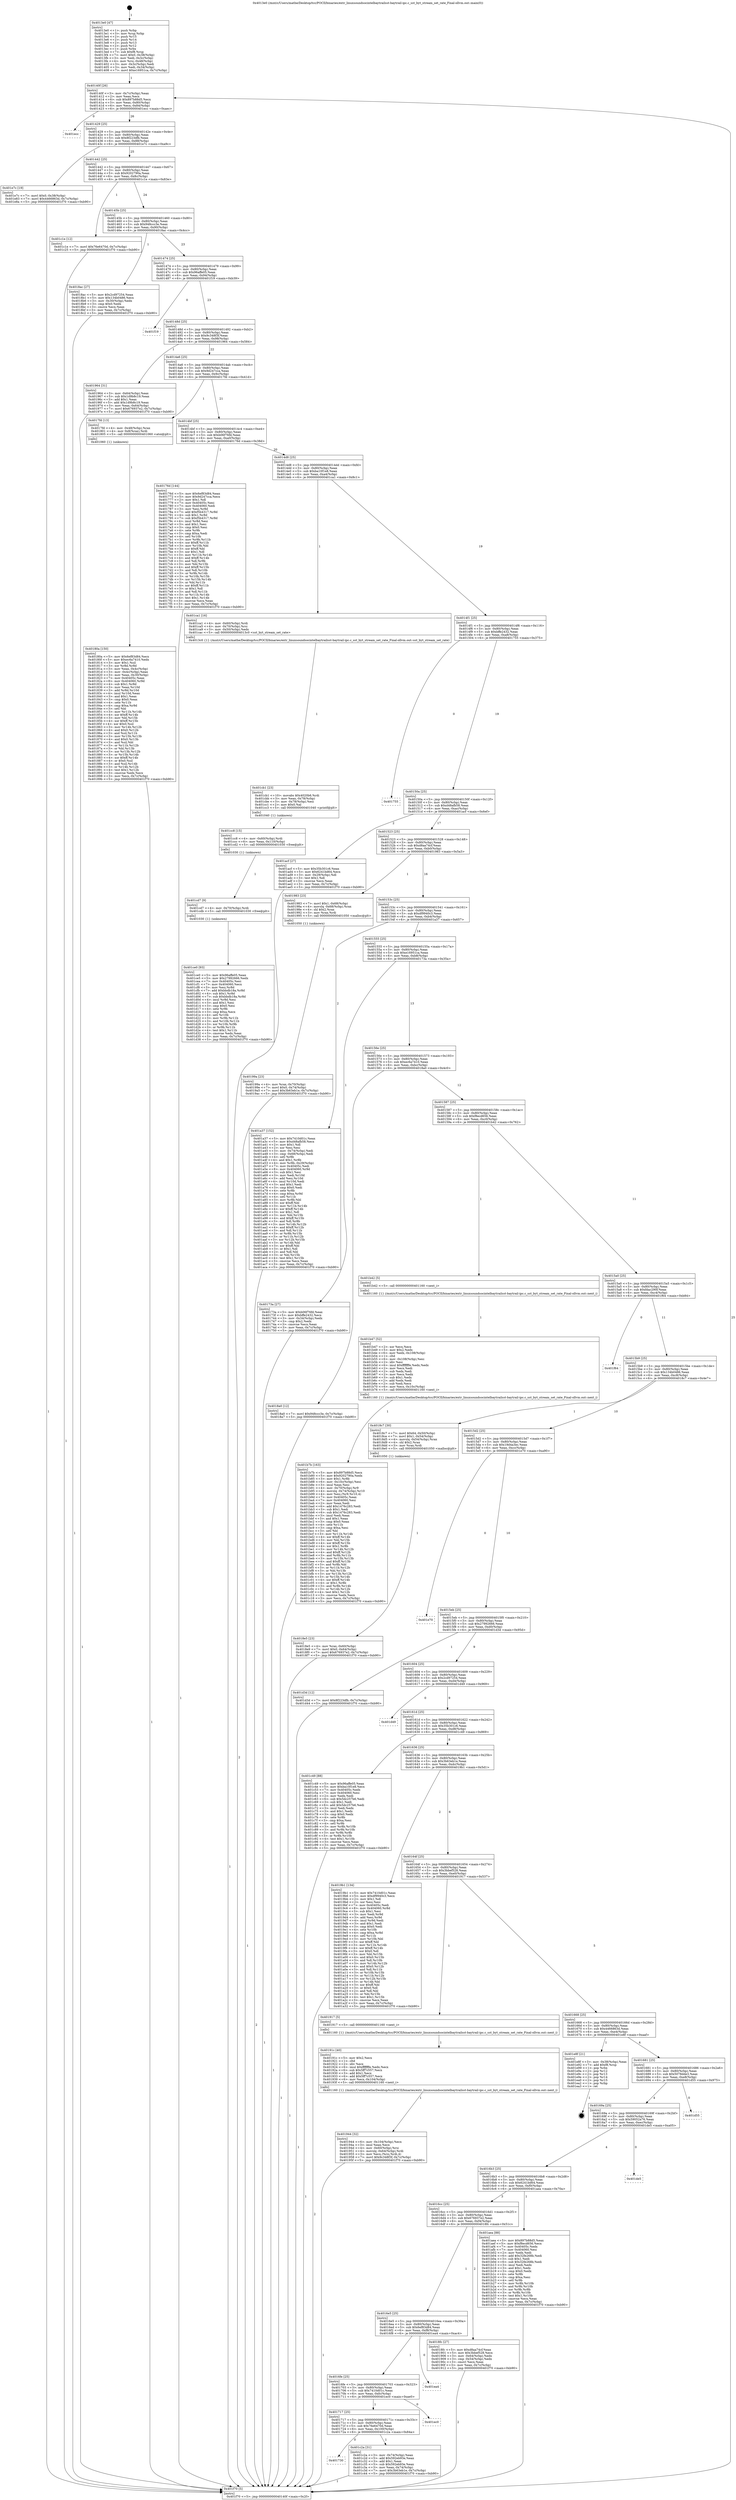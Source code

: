digraph "0x4013e0" {
  label = "0x4013e0 (/mnt/c/Users/mathe/Desktop/tcc/POCII/binaries/extr_linuxsoundsocintelbaytrailsst-baytrail-ipc.c_sst_byt_stream_set_rate_Final-ollvm.out::main(0))"
  labelloc = "t"
  node[shape=record]

  Entry [label="",width=0.3,height=0.3,shape=circle,fillcolor=black,style=filled]
  "0x40140f" [label="{
     0x40140f [26]\l
     | [instrs]\l
     &nbsp;&nbsp;0x40140f \<+3\>: mov -0x7c(%rbp),%eax\l
     &nbsp;&nbsp;0x401412 \<+2\>: mov %eax,%ecx\l
     &nbsp;&nbsp;0x401414 \<+6\>: sub $0x897b88d5,%ecx\l
     &nbsp;&nbsp;0x40141a \<+3\>: mov %eax,-0x80(%rbp)\l
     &nbsp;&nbsp;0x40141d \<+6\>: mov %ecx,-0x84(%rbp)\l
     &nbsp;&nbsp;0x401423 \<+6\>: je 0000000000401ecc \<main+0xaec\>\l
  }"]
  "0x401ecc" [label="{
     0x401ecc\l
  }", style=dashed]
  "0x401429" [label="{
     0x401429 [25]\l
     | [instrs]\l
     &nbsp;&nbsp;0x401429 \<+5\>: jmp 000000000040142e \<main+0x4e\>\l
     &nbsp;&nbsp;0x40142e \<+3\>: mov -0x80(%rbp),%eax\l
     &nbsp;&nbsp;0x401431 \<+5\>: sub $0x8f223dfb,%eax\l
     &nbsp;&nbsp;0x401436 \<+6\>: mov %eax,-0x88(%rbp)\l
     &nbsp;&nbsp;0x40143c \<+6\>: je 0000000000401e7c \<main+0xa9c\>\l
  }"]
  Exit [label="",width=0.3,height=0.3,shape=circle,fillcolor=black,style=filled,peripheries=2]
  "0x401e7c" [label="{
     0x401e7c [19]\l
     | [instrs]\l
     &nbsp;&nbsp;0x401e7c \<+7\>: movl $0x0,-0x38(%rbp)\l
     &nbsp;&nbsp;0x401e83 \<+7\>: movl $0x4466863d,-0x7c(%rbp)\l
     &nbsp;&nbsp;0x401e8a \<+5\>: jmp 0000000000401f70 \<main+0xb90\>\l
  }"]
  "0x401442" [label="{
     0x401442 [25]\l
     | [instrs]\l
     &nbsp;&nbsp;0x401442 \<+5\>: jmp 0000000000401447 \<main+0x67\>\l
     &nbsp;&nbsp;0x401447 \<+3\>: mov -0x80(%rbp),%eax\l
     &nbsp;&nbsp;0x40144a \<+5\>: sub $0x9202790a,%eax\l
     &nbsp;&nbsp;0x40144f \<+6\>: mov %eax,-0x8c(%rbp)\l
     &nbsp;&nbsp;0x401455 \<+6\>: je 0000000000401c1e \<main+0x83e\>\l
  }"]
  "0x401ce0" [label="{
     0x401ce0 [93]\l
     | [instrs]\l
     &nbsp;&nbsp;0x401ce0 \<+5\>: mov $0x96affe05,%eax\l
     &nbsp;&nbsp;0x401ce5 \<+5\>: mov $0x27992666,%edx\l
     &nbsp;&nbsp;0x401cea \<+7\>: mov 0x40405c,%esi\l
     &nbsp;&nbsp;0x401cf1 \<+7\>: mov 0x404060,%ecx\l
     &nbsp;&nbsp;0x401cf8 \<+3\>: mov %esi,%r8d\l
     &nbsp;&nbsp;0x401cfb \<+7\>: add $0xbbdb18a,%r8d\l
     &nbsp;&nbsp;0x401d02 \<+4\>: sub $0x1,%r8d\l
     &nbsp;&nbsp;0x401d06 \<+7\>: sub $0xbbdb18a,%r8d\l
     &nbsp;&nbsp;0x401d0d \<+4\>: imul %r8d,%esi\l
     &nbsp;&nbsp;0x401d11 \<+3\>: and $0x1,%esi\l
     &nbsp;&nbsp;0x401d14 \<+3\>: cmp $0x0,%esi\l
     &nbsp;&nbsp;0x401d17 \<+4\>: sete %r9b\l
     &nbsp;&nbsp;0x401d1b \<+3\>: cmp $0xa,%ecx\l
     &nbsp;&nbsp;0x401d1e \<+4\>: setl %r10b\l
     &nbsp;&nbsp;0x401d22 \<+3\>: mov %r9b,%r11b\l
     &nbsp;&nbsp;0x401d25 \<+3\>: and %r10b,%r11b\l
     &nbsp;&nbsp;0x401d28 \<+3\>: xor %r10b,%r9b\l
     &nbsp;&nbsp;0x401d2b \<+3\>: or %r9b,%r11b\l
     &nbsp;&nbsp;0x401d2e \<+4\>: test $0x1,%r11b\l
     &nbsp;&nbsp;0x401d32 \<+3\>: cmovne %edx,%eax\l
     &nbsp;&nbsp;0x401d35 \<+3\>: mov %eax,-0x7c(%rbp)\l
     &nbsp;&nbsp;0x401d38 \<+5\>: jmp 0000000000401f70 \<main+0xb90\>\l
  }"]
  "0x401c1e" [label="{
     0x401c1e [12]\l
     | [instrs]\l
     &nbsp;&nbsp;0x401c1e \<+7\>: movl $0x76e6470d,-0x7c(%rbp)\l
     &nbsp;&nbsp;0x401c25 \<+5\>: jmp 0000000000401f70 \<main+0xb90\>\l
  }"]
  "0x40145b" [label="{
     0x40145b [25]\l
     | [instrs]\l
     &nbsp;&nbsp;0x40145b \<+5\>: jmp 0000000000401460 \<main+0x80\>\l
     &nbsp;&nbsp;0x401460 \<+3\>: mov -0x80(%rbp),%eax\l
     &nbsp;&nbsp;0x401463 \<+5\>: sub $0x948ccc3e,%eax\l
     &nbsp;&nbsp;0x401468 \<+6\>: mov %eax,-0x90(%rbp)\l
     &nbsp;&nbsp;0x40146e \<+6\>: je 00000000004018ac \<main+0x4cc\>\l
  }"]
  "0x401cd7" [label="{
     0x401cd7 [9]\l
     | [instrs]\l
     &nbsp;&nbsp;0x401cd7 \<+4\>: mov -0x70(%rbp),%rdi\l
     &nbsp;&nbsp;0x401cdb \<+5\>: call 0000000000401030 \<free@plt\>\l
     | [calls]\l
     &nbsp;&nbsp;0x401030 \{1\} (unknown)\l
  }"]
  "0x4018ac" [label="{
     0x4018ac [27]\l
     | [instrs]\l
     &nbsp;&nbsp;0x4018ac \<+5\>: mov $0x2cd97254,%eax\l
     &nbsp;&nbsp;0x4018b1 \<+5\>: mov $0x134b0486,%ecx\l
     &nbsp;&nbsp;0x4018b6 \<+3\>: mov -0x30(%rbp),%edx\l
     &nbsp;&nbsp;0x4018b9 \<+3\>: cmp $0x0,%edx\l
     &nbsp;&nbsp;0x4018bc \<+3\>: cmove %ecx,%eax\l
     &nbsp;&nbsp;0x4018bf \<+3\>: mov %eax,-0x7c(%rbp)\l
     &nbsp;&nbsp;0x4018c2 \<+5\>: jmp 0000000000401f70 \<main+0xb90\>\l
  }"]
  "0x401474" [label="{
     0x401474 [25]\l
     | [instrs]\l
     &nbsp;&nbsp;0x401474 \<+5\>: jmp 0000000000401479 \<main+0x99\>\l
     &nbsp;&nbsp;0x401479 \<+3\>: mov -0x80(%rbp),%eax\l
     &nbsp;&nbsp;0x40147c \<+5\>: sub $0x96affe05,%eax\l
     &nbsp;&nbsp;0x401481 \<+6\>: mov %eax,-0x94(%rbp)\l
     &nbsp;&nbsp;0x401487 \<+6\>: je 0000000000401f19 \<main+0xb39\>\l
  }"]
  "0x401cc8" [label="{
     0x401cc8 [15]\l
     | [instrs]\l
     &nbsp;&nbsp;0x401cc8 \<+4\>: mov -0x60(%rbp),%rdi\l
     &nbsp;&nbsp;0x401ccc \<+6\>: mov %eax,-0x110(%rbp)\l
     &nbsp;&nbsp;0x401cd2 \<+5\>: call 0000000000401030 \<free@plt\>\l
     | [calls]\l
     &nbsp;&nbsp;0x401030 \{1\} (unknown)\l
  }"]
  "0x401f19" [label="{
     0x401f19\l
  }", style=dashed]
  "0x40148d" [label="{
     0x40148d [25]\l
     | [instrs]\l
     &nbsp;&nbsp;0x40148d \<+5\>: jmp 0000000000401492 \<main+0xb2\>\l
     &nbsp;&nbsp;0x401492 \<+3\>: mov -0x80(%rbp),%eax\l
     &nbsp;&nbsp;0x401495 \<+5\>: sub $0x9c348f3f,%eax\l
     &nbsp;&nbsp;0x40149a \<+6\>: mov %eax,-0x98(%rbp)\l
     &nbsp;&nbsp;0x4014a0 \<+6\>: je 0000000000401964 \<main+0x584\>\l
  }"]
  "0x401cb1" [label="{
     0x401cb1 [23]\l
     | [instrs]\l
     &nbsp;&nbsp;0x401cb1 \<+10\>: movabs $0x4020b6,%rdi\l
     &nbsp;&nbsp;0x401cbb \<+3\>: mov %eax,-0x78(%rbp)\l
     &nbsp;&nbsp;0x401cbe \<+3\>: mov -0x78(%rbp),%esi\l
     &nbsp;&nbsp;0x401cc1 \<+2\>: mov $0x0,%al\l
     &nbsp;&nbsp;0x401cc3 \<+5\>: call 0000000000401040 \<printf@plt\>\l
     | [calls]\l
     &nbsp;&nbsp;0x401040 \{1\} (unknown)\l
  }"]
  "0x401964" [label="{
     0x401964 [31]\l
     | [instrs]\l
     &nbsp;&nbsp;0x401964 \<+3\>: mov -0x64(%rbp),%eax\l
     &nbsp;&nbsp;0x401967 \<+5\>: sub $0x1d9b8c19,%eax\l
     &nbsp;&nbsp;0x40196c \<+3\>: add $0x1,%eax\l
     &nbsp;&nbsp;0x40196f \<+5\>: add $0x1d9b8c19,%eax\l
     &nbsp;&nbsp;0x401974 \<+3\>: mov %eax,-0x64(%rbp)\l
     &nbsp;&nbsp;0x401977 \<+7\>: movl $0x676937e2,-0x7c(%rbp)\l
     &nbsp;&nbsp;0x40197e \<+5\>: jmp 0000000000401f70 \<main+0xb90\>\l
  }"]
  "0x4014a6" [label="{
     0x4014a6 [25]\l
     | [instrs]\l
     &nbsp;&nbsp;0x4014a6 \<+5\>: jmp 00000000004014ab \<main+0xcb\>\l
     &nbsp;&nbsp;0x4014ab \<+3\>: mov -0x80(%rbp),%eax\l
     &nbsp;&nbsp;0x4014ae \<+5\>: sub $0x9d247cca,%eax\l
     &nbsp;&nbsp;0x4014b3 \<+6\>: mov %eax,-0x9c(%rbp)\l
     &nbsp;&nbsp;0x4014b9 \<+6\>: je 00000000004017fd \<main+0x41d\>\l
  }"]
  "0x401730" [label="{
     0x401730\l
  }", style=dashed]
  "0x4017fd" [label="{
     0x4017fd [13]\l
     | [instrs]\l
     &nbsp;&nbsp;0x4017fd \<+4\>: mov -0x48(%rbp),%rax\l
     &nbsp;&nbsp;0x401801 \<+4\>: mov 0x8(%rax),%rdi\l
     &nbsp;&nbsp;0x401805 \<+5\>: call 0000000000401060 \<atoi@plt\>\l
     | [calls]\l
     &nbsp;&nbsp;0x401060 \{1\} (unknown)\l
  }"]
  "0x4014bf" [label="{
     0x4014bf [25]\l
     | [instrs]\l
     &nbsp;&nbsp;0x4014bf \<+5\>: jmp 00000000004014c4 \<main+0xe4\>\l
     &nbsp;&nbsp;0x4014c4 \<+3\>: mov -0x80(%rbp),%eax\l
     &nbsp;&nbsp;0x4014c7 \<+5\>: sub $0xb06f76fd,%eax\l
     &nbsp;&nbsp;0x4014cc \<+6\>: mov %eax,-0xa0(%rbp)\l
     &nbsp;&nbsp;0x4014d2 \<+6\>: je 000000000040176d \<main+0x38d\>\l
  }"]
  "0x401c2a" [label="{
     0x401c2a [31]\l
     | [instrs]\l
     &nbsp;&nbsp;0x401c2a \<+3\>: mov -0x74(%rbp),%eax\l
     &nbsp;&nbsp;0x401c2d \<+5\>: add $0x592eb93e,%eax\l
     &nbsp;&nbsp;0x401c32 \<+3\>: add $0x1,%eax\l
     &nbsp;&nbsp;0x401c35 \<+5\>: sub $0x592eb93e,%eax\l
     &nbsp;&nbsp;0x401c3a \<+3\>: mov %eax,-0x74(%rbp)\l
     &nbsp;&nbsp;0x401c3d \<+7\>: movl $0x3b63eb1e,-0x7c(%rbp)\l
     &nbsp;&nbsp;0x401c44 \<+5\>: jmp 0000000000401f70 \<main+0xb90\>\l
  }"]
  "0x40176d" [label="{
     0x40176d [144]\l
     | [instrs]\l
     &nbsp;&nbsp;0x40176d \<+5\>: mov $0x6ef83d84,%eax\l
     &nbsp;&nbsp;0x401772 \<+5\>: mov $0x9d247cca,%ecx\l
     &nbsp;&nbsp;0x401777 \<+2\>: mov $0x1,%dl\l
     &nbsp;&nbsp;0x401779 \<+7\>: mov 0x40405c,%esi\l
     &nbsp;&nbsp;0x401780 \<+7\>: mov 0x404060,%edi\l
     &nbsp;&nbsp;0x401787 \<+3\>: mov %esi,%r8d\l
     &nbsp;&nbsp;0x40178a \<+7\>: add $0xf5b4317,%r8d\l
     &nbsp;&nbsp;0x401791 \<+4\>: sub $0x1,%r8d\l
     &nbsp;&nbsp;0x401795 \<+7\>: sub $0xf5b4317,%r8d\l
     &nbsp;&nbsp;0x40179c \<+4\>: imul %r8d,%esi\l
     &nbsp;&nbsp;0x4017a0 \<+3\>: and $0x1,%esi\l
     &nbsp;&nbsp;0x4017a3 \<+3\>: cmp $0x0,%esi\l
     &nbsp;&nbsp;0x4017a6 \<+4\>: sete %r9b\l
     &nbsp;&nbsp;0x4017aa \<+3\>: cmp $0xa,%edi\l
     &nbsp;&nbsp;0x4017ad \<+4\>: setl %r10b\l
     &nbsp;&nbsp;0x4017b1 \<+3\>: mov %r9b,%r11b\l
     &nbsp;&nbsp;0x4017b4 \<+4\>: xor $0xff,%r11b\l
     &nbsp;&nbsp;0x4017b8 \<+3\>: mov %r10b,%bl\l
     &nbsp;&nbsp;0x4017bb \<+3\>: xor $0xff,%bl\l
     &nbsp;&nbsp;0x4017be \<+3\>: xor $0x1,%dl\l
     &nbsp;&nbsp;0x4017c1 \<+3\>: mov %r11b,%r14b\l
     &nbsp;&nbsp;0x4017c4 \<+4\>: and $0xff,%r14b\l
     &nbsp;&nbsp;0x4017c8 \<+3\>: and %dl,%r9b\l
     &nbsp;&nbsp;0x4017cb \<+3\>: mov %bl,%r15b\l
     &nbsp;&nbsp;0x4017ce \<+4\>: and $0xff,%r15b\l
     &nbsp;&nbsp;0x4017d2 \<+3\>: and %dl,%r10b\l
     &nbsp;&nbsp;0x4017d5 \<+3\>: or %r9b,%r14b\l
     &nbsp;&nbsp;0x4017d8 \<+3\>: or %r10b,%r15b\l
     &nbsp;&nbsp;0x4017db \<+3\>: xor %r15b,%r14b\l
     &nbsp;&nbsp;0x4017de \<+3\>: or %bl,%r11b\l
     &nbsp;&nbsp;0x4017e1 \<+4\>: xor $0xff,%r11b\l
     &nbsp;&nbsp;0x4017e5 \<+3\>: or $0x1,%dl\l
     &nbsp;&nbsp;0x4017e8 \<+3\>: and %dl,%r11b\l
     &nbsp;&nbsp;0x4017eb \<+3\>: or %r11b,%r14b\l
     &nbsp;&nbsp;0x4017ee \<+4\>: test $0x1,%r14b\l
     &nbsp;&nbsp;0x4017f2 \<+3\>: cmovne %ecx,%eax\l
     &nbsp;&nbsp;0x4017f5 \<+3\>: mov %eax,-0x7c(%rbp)\l
     &nbsp;&nbsp;0x4017f8 \<+5\>: jmp 0000000000401f70 \<main+0xb90\>\l
  }"]
  "0x4014d8" [label="{
     0x4014d8 [25]\l
     | [instrs]\l
     &nbsp;&nbsp;0x4014d8 \<+5\>: jmp 00000000004014dd \<main+0xfd\>\l
     &nbsp;&nbsp;0x4014dd \<+3\>: mov -0x80(%rbp),%eax\l
     &nbsp;&nbsp;0x4014e0 \<+5\>: sub $0xba10f1e8,%eax\l
     &nbsp;&nbsp;0x4014e5 \<+6\>: mov %eax,-0xa4(%rbp)\l
     &nbsp;&nbsp;0x4014eb \<+6\>: je 0000000000401ca1 \<main+0x8c1\>\l
  }"]
  "0x401717" [label="{
     0x401717 [25]\l
     | [instrs]\l
     &nbsp;&nbsp;0x401717 \<+5\>: jmp 000000000040171c \<main+0x33c\>\l
     &nbsp;&nbsp;0x40171c \<+3\>: mov -0x80(%rbp),%eax\l
     &nbsp;&nbsp;0x40171f \<+5\>: sub $0x76e6470d,%eax\l
     &nbsp;&nbsp;0x401724 \<+6\>: mov %eax,-0x100(%rbp)\l
     &nbsp;&nbsp;0x40172a \<+6\>: je 0000000000401c2a \<main+0x84a\>\l
  }"]
  "0x401ca1" [label="{
     0x401ca1 [16]\l
     | [instrs]\l
     &nbsp;&nbsp;0x401ca1 \<+4\>: mov -0x60(%rbp),%rdi\l
     &nbsp;&nbsp;0x401ca5 \<+4\>: mov -0x70(%rbp),%rsi\l
     &nbsp;&nbsp;0x401ca9 \<+3\>: mov -0x50(%rbp),%edx\l
     &nbsp;&nbsp;0x401cac \<+5\>: call 00000000004013c0 \<sst_byt_stream_set_rate\>\l
     | [calls]\l
     &nbsp;&nbsp;0x4013c0 \{1\} (/mnt/c/Users/mathe/Desktop/tcc/POCII/binaries/extr_linuxsoundsocintelbaytrailsst-baytrail-ipc.c_sst_byt_stream_set_rate_Final-ollvm.out::sst_byt_stream_set_rate)\l
  }"]
  "0x4014f1" [label="{
     0x4014f1 [25]\l
     | [instrs]\l
     &nbsp;&nbsp;0x4014f1 \<+5\>: jmp 00000000004014f6 \<main+0x116\>\l
     &nbsp;&nbsp;0x4014f6 \<+3\>: mov -0x80(%rbp),%eax\l
     &nbsp;&nbsp;0x4014f9 \<+5\>: sub $0xbffe2432,%eax\l
     &nbsp;&nbsp;0x4014fe \<+6\>: mov %eax,-0xa8(%rbp)\l
     &nbsp;&nbsp;0x401504 \<+6\>: je 0000000000401755 \<main+0x375\>\l
  }"]
  "0x401ec0" [label="{
     0x401ec0\l
  }", style=dashed]
  "0x401755" [label="{
     0x401755\l
  }", style=dashed]
  "0x40150a" [label="{
     0x40150a [25]\l
     | [instrs]\l
     &nbsp;&nbsp;0x40150a \<+5\>: jmp 000000000040150f \<main+0x12f\>\l
     &nbsp;&nbsp;0x40150f \<+3\>: mov -0x80(%rbp),%eax\l
     &nbsp;&nbsp;0x401512 \<+5\>: sub $0xd48afb58,%eax\l
     &nbsp;&nbsp;0x401517 \<+6\>: mov %eax,-0xac(%rbp)\l
     &nbsp;&nbsp;0x40151d \<+6\>: je 0000000000401acf \<main+0x6ef\>\l
  }"]
  "0x4016fe" [label="{
     0x4016fe [25]\l
     | [instrs]\l
     &nbsp;&nbsp;0x4016fe \<+5\>: jmp 0000000000401703 \<main+0x323\>\l
     &nbsp;&nbsp;0x401703 \<+3\>: mov -0x80(%rbp),%eax\l
     &nbsp;&nbsp;0x401706 \<+5\>: sub $0x7410d01c,%eax\l
     &nbsp;&nbsp;0x40170b \<+6\>: mov %eax,-0xfc(%rbp)\l
     &nbsp;&nbsp;0x401711 \<+6\>: je 0000000000401ec0 \<main+0xae0\>\l
  }"]
  "0x401acf" [label="{
     0x401acf [27]\l
     | [instrs]\l
     &nbsp;&nbsp;0x401acf \<+5\>: mov $0x35b301c6,%eax\l
     &nbsp;&nbsp;0x401ad4 \<+5\>: mov $0x6241bd64,%ecx\l
     &nbsp;&nbsp;0x401ad9 \<+3\>: mov -0x29(%rbp),%dl\l
     &nbsp;&nbsp;0x401adc \<+3\>: test $0x1,%dl\l
     &nbsp;&nbsp;0x401adf \<+3\>: cmovne %ecx,%eax\l
     &nbsp;&nbsp;0x401ae2 \<+3\>: mov %eax,-0x7c(%rbp)\l
     &nbsp;&nbsp;0x401ae5 \<+5\>: jmp 0000000000401f70 \<main+0xb90\>\l
  }"]
  "0x401523" [label="{
     0x401523 [25]\l
     | [instrs]\l
     &nbsp;&nbsp;0x401523 \<+5\>: jmp 0000000000401528 \<main+0x148\>\l
     &nbsp;&nbsp;0x401528 \<+3\>: mov -0x80(%rbp),%eax\l
     &nbsp;&nbsp;0x40152b \<+5\>: sub $0xd8aa74cf,%eax\l
     &nbsp;&nbsp;0x401530 \<+6\>: mov %eax,-0xb0(%rbp)\l
     &nbsp;&nbsp;0x401536 \<+6\>: je 0000000000401983 \<main+0x5a3\>\l
  }"]
  "0x401ea4" [label="{
     0x401ea4\l
  }", style=dashed]
  "0x401983" [label="{
     0x401983 [23]\l
     | [instrs]\l
     &nbsp;&nbsp;0x401983 \<+7\>: movl $0x1,-0x68(%rbp)\l
     &nbsp;&nbsp;0x40198a \<+4\>: movslq -0x68(%rbp),%rax\l
     &nbsp;&nbsp;0x40198e \<+4\>: shl $0x2,%rax\l
     &nbsp;&nbsp;0x401992 \<+3\>: mov %rax,%rdi\l
     &nbsp;&nbsp;0x401995 \<+5\>: call 0000000000401050 \<malloc@plt\>\l
     | [calls]\l
     &nbsp;&nbsp;0x401050 \{1\} (unknown)\l
  }"]
  "0x40153c" [label="{
     0x40153c [25]\l
     | [instrs]\l
     &nbsp;&nbsp;0x40153c \<+5\>: jmp 0000000000401541 \<main+0x161\>\l
     &nbsp;&nbsp;0x401541 \<+3\>: mov -0x80(%rbp),%eax\l
     &nbsp;&nbsp;0x401544 \<+5\>: sub $0xdf9940c3,%eax\l
     &nbsp;&nbsp;0x401549 \<+6\>: mov %eax,-0xb4(%rbp)\l
     &nbsp;&nbsp;0x40154f \<+6\>: je 0000000000401a37 \<main+0x657\>\l
  }"]
  "0x401b7b" [label="{
     0x401b7b [163]\l
     | [instrs]\l
     &nbsp;&nbsp;0x401b7b \<+5\>: mov $0x897b88d5,%ecx\l
     &nbsp;&nbsp;0x401b80 \<+5\>: mov $0x9202790a,%edx\l
     &nbsp;&nbsp;0x401b85 \<+3\>: mov $0x1,%r8b\l
     &nbsp;&nbsp;0x401b88 \<+6\>: mov -0x10c(%rbp),%esi\l
     &nbsp;&nbsp;0x401b8e \<+3\>: imul %eax,%esi\l
     &nbsp;&nbsp;0x401b91 \<+4\>: mov -0x70(%rbp),%r9\l
     &nbsp;&nbsp;0x401b95 \<+4\>: movslq -0x74(%rbp),%r10\l
     &nbsp;&nbsp;0x401b99 \<+4\>: mov %esi,(%r9,%r10,4)\l
     &nbsp;&nbsp;0x401b9d \<+7\>: mov 0x40405c,%eax\l
     &nbsp;&nbsp;0x401ba4 \<+7\>: mov 0x404060,%esi\l
     &nbsp;&nbsp;0x401bab \<+2\>: mov %eax,%edi\l
     &nbsp;&nbsp;0x401bad \<+6\>: add $0x1476c283,%edi\l
     &nbsp;&nbsp;0x401bb3 \<+3\>: sub $0x1,%edi\l
     &nbsp;&nbsp;0x401bb6 \<+6\>: sub $0x1476c283,%edi\l
     &nbsp;&nbsp;0x401bbc \<+3\>: imul %edi,%eax\l
     &nbsp;&nbsp;0x401bbf \<+3\>: and $0x1,%eax\l
     &nbsp;&nbsp;0x401bc2 \<+3\>: cmp $0x0,%eax\l
     &nbsp;&nbsp;0x401bc5 \<+4\>: sete %r11b\l
     &nbsp;&nbsp;0x401bc9 \<+3\>: cmp $0xa,%esi\l
     &nbsp;&nbsp;0x401bcc \<+3\>: setl %bl\l
     &nbsp;&nbsp;0x401bcf \<+3\>: mov %r11b,%r14b\l
     &nbsp;&nbsp;0x401bd2 \<+4\>: xor $0xff,%r14b\l
     &nbsp;&nbsp;0x401bd6 \<+3\>: mov %bl,%r15b\l
     &nbsp;&nbsp;0x401bd9 \<+4\>: xor $0xff,%r15b\l
     &nbsp;&nbsp;0x401bdd \<+4\>: xor $0x1,%r8b\l
     &nbsp;&nbsp;0x401be1 \<+3\>: mov %r14b,%r12b\l
     &nbsp;&nbsp;0x401be4 \<+4\>: and $0xff,%r12b\l
     &nbsp;&nbsp;0x401be8 \<+3\>: and %r8b,%r11b\l
     &nbsp;&nbsp;0x401beb \<+3\>: mov %r15b,%r13b\l
     &nbsp;&nbsp;0x401bee \<+4\>: and $0xff,%r13b\l
     &nbsp;&nbsp;0x401bf2 \<+3\>: and %r8b,%bl\l
     &nbsp;&nbsp;0x401bf5 \<+3\>: or %r11b,%r12b\l
     &nbsp;&nbsp;0x401bf8 \<+3\>: or %bl,%r13b\l
     &nbsp;&nbsp;0x401bfb \<+3\>: xor %r13b,%r12b\l
     &nbsp;&nbsp;0x401bfe \<+3\>: or %r15b,%r14b\l
     &nbsp;&nbsp;0x401c01 \<+4\>: xor $0xff,%r14b\l
     &nbsp;&nbsp;0x401c05 \<+4\>: or $0x1,%r8b\l
     &nbsp;&nbsp;0x401c09 \<+3\>: and %r8b,%r14b\l
     &nbsp;&nbsp;0x401c0c \<+3\>: or %r14b,%r12b\l
     &nbsp;&nbsp;0x401c0f \<+4\>: test $0x1,%r12b\l
     &nbsp;&nbsp;0x401c13 \<+3\>: cmovne %edx,%ecx\l
     &nbsp;&nbsp;0x401c16 \<+3\>: mov %ecx,-0x7c(%rbp)\l
     &nbsp;&nbsp;0x401c19 \<+5\>: jmp 0000000000401f70 \<main+0xb90\>\l
  }"]
  "0x401a37" [label="{
     0x401a37 [152]\l
     | [instrs]\l
     &nbsp;&nbsp;0x401a37 \<+5\>: mov $0x7410d01c,%eax\l
     &nbsp;&nbsp;0x401a3c \<+5\>: mov $0xd48afb58,%ecx\l
     &nbsp;&nbsp;0x401a41 \<+2\>: mov $0x1,%dl\l
     &nbsp;&nbsp;0x401a43 \<+2\>: xor %esi,%esi\l
     &nbsp;&nbsp;0x401a45 \<+3\>: mov -0x74(%rbp),%edi\l
     &nbsp;&nbsp;0x401a48 \<+3\>: cmp -0x68(%rbp),%edi\l
     &nbsp;&nbsp;0x401a4b \<+4\>: setl %r8b\l
     &nbsp;&nbsp;0x401a4f \<+4\>: and $0x1,%r8b\l
     &nbsp;&nbsp;0x401a53 \<+4\>: mov %r8b,-0x29(%rbp)\l
     &nbsp;&nbsp;0x401a57 \<+7\>: mov 0x40405c,%edi\l
     &nbsp;&nbsp;0x401a5e \<+8\>: mov 0x404060,%r9d\l
     &nbsp;&nbsp;0x401a66 \<+3\>: sub $0x1,%esi\l
     &nbsp;&nbsp;0x401a69 \<+3\>: mov %edi,%r10d\l
     &nbsp;&nbsp;0x401a6c \<+3\>: add %esi,%r10d\l
     &nbsp;&nbsp;0x401a6f \<+4\>: imul %r10d,%edi\l
     &nbsp;&nbsp;0x401a73 \<+3\>: and $0x1,%edi\l
     &nbsp;&nbsp;0x401a76 \<+3\>: cmp $0x0,%edi\l
     &nbsp;&nbsp;0x401a79 \<+4\>: sete %r8b\l
     &nbsp;&nbsp;0x401a7d \<+4\>: cmp $0xa,%r9d\l
     &nbsp;&nbsp;0x401a81 \<+4\>: setl %r11b\l
     &nbsp;&nbsp;0x401a85 \<+3\>: mov %r8b,%bl\l
     &nbsp;&nbsp;0x401a88 \<+3\>: xor $0xff,%bl\l
     &nbsp;&nbsp;0x401a8b \<+3\>: mov %r11b,%r14b\l
     &nbsp;&nbsp;0x401a8e \<+4\>: xor $0xff,%r14b\l
     &nbsp;&nbsp;0x401a92 \<+3\>: xor $0x1,%dl\l
     &nbsp;&nbsp;0x401a95 \<+3\>: mov %bl,%r15b\l
     &nbsp;&nbsp;0x401a98 \<+4\>: and $0xff,%r15b\l
     &nbsp;&nbsp;0x401a9c \<+3\>: and %dl,%r8b\l
     &nbsp;&nbsp;0x401a9f \<+3\>: mov %r14b,%r12b\l
     &nbsp;&nbsp;0x401aa2 \<+4\>: and $0xff,%r12b\l
     &nbsp;&nbsp;0x401aa6 \<+3\>: and %dl,%r11b\l
     &nbsp;&nbsp;0x401aa9 \<+3\>: or %r8b,%r15b\l
     &nbsp;&nbsp;0x401aac \<+3\>: or %r11b,%r12b\l
     &nbsp;&nbsp;0x401aaf \<+3\>: xor %r12b,%r15b\l
     &nbsp;&nbsp;0x401ab2 \<+3\>: or %r14b,%bl\l
     &nbsp;&nbsp;0x401ab5 \<+3\>: xor $0xff,%bl\l
     &nbsp;&nbsp;0x401ab8 \<+3\>: or $0x1,%dl\l
     &nbsp;&nbsp;0x401abb \<+2\>: and %dl,%bl\l
     &nbsp;&nbsp;0x401abd \<+3\>: or %bl,%r15b\l
     &nbsp;&nbsp;0x401ac0 \<+4\>: test $0x1,%r15b\l
     &nbsp;&nbsp;0x401ac4 \<+3\>: cmovne %ecx,%eax\l
     &nbsp;&nbsp;0x401ac7 \<+3\>: mov %eax,-0x7c(%rbp)\l
     &nbsp;&nbsp;0x401aca \<+5\>: jmp 0000000000401f70 \<main+0xb90\>\l
  }"]
  "0x401555" [label="{
     0x401555 [25]\l
     | [instrs]\l
     &nbsp;&nbsp;0x401555 \<+5\>: jmp 000000000040155a \<main+0x17a\>\l
     &nbsp;&nbsp;0x40155a \<+3\>: mov -0x80(%rbp),%eax\l
     &nbsp;&nbsp;0x40155d \<+5\>: sub $0xe16951ca,%eax\l
     &nbsp;&nbsp;0x401562 \<+6\>: mov %eax,-0xb8(%rbp)\l
     &nbsp;&nbsp;0x401568 \<+6\>: je 000000000040173a \<main+0x35a\>\l
  }"]
  "0x401b47" [label="{
     0x401b47 [52]\l
     | [instrs]\l
     &nbsp;&nbsp;0x401b47 \<+2\>: xor %ecx,%ecx\l
     &nbsp;&nbsp;0x401b49 \<+5\>: mov $0x2,%edx\l
     &nbsp;&nbsp;0x401b4e \<+6\>: mov %edx,-0x108(%rbp)\l
     &nbsp;&nbsp;0x401b54 \<+1\>: cltd\l
     &nbsp;&nbsp;0x401b55 \<+6\>: mov -0x108(%rbp),%esi\l
     &nbsp;&nbsp;0x401b5b \<+2\>: idiv %esi\l
     &nbsp;&nbsp;0x401b5d \<+6\>: imul $0xfffffffe,%edx,%edx\l
     &nbsp;&nbsp;0x401b63 \<+2\>: mov %ecx,%edi\l
     &nbsp;&nbsp;0x401b65 \<+2\>: sub %edx,%edi\l
     &nbsp;&nbsp;0x401b67 \<+2\>: mov %ecx,%edx\l
     &nbsp;&nbsp;0x401b69 \<+3\>: sub $0x1,%edx\l
     &nbsp;&nbsp;0x401b6c \<+2\>: add %edx,%edi\l
     &nbsp;&nbsp;0x401b6e \<+2\>: sub %edi,%ecx\l
     &nbsp;&nbsp;0x401b70 \<+6\>: mov %ecx,-0x10c(%rbp)\l
     &nbsp;&nbsp;0x401b76 \<+5\>: call 0000000000401160 \<next_i\>\l
     | [calls]\l
     &nbsp;&nbsp;0x401160 \{1\} (/mnt/c/Users/mathe/Desktop/tcc/POCII/binaries/extr_linuxsoundsocintelbaytrailsst-baytrail-ipc.c_sst_byt_stream_set_rate_Final-ollvm.out::next_i)\l
  }"]
  "0x40173a" [label="{
     0x40173a [27]\l
     | [instrs]\l
     &nbsp;&nbsp;0x40173a \<+5\>: mov $0xb06f76fd,%eax\l
     &nbsp;&nbsp;0x40173f \<+5\>: mov $0xbffe2432,%ecx\l
     &nbsp;&nbsp;0x401744 \<+3\>: mov -0x34(%rbp),%edx\l
     &nbsp;&nbsp;0x401747 \<+3\>: cmp $0x2,%edx\l
     &nbsp;&nbsp;0x40174a \<+3\>: cmovne %ecx,%eax\l
     &nbsp;&nbsp;0x40174d \<+3\>: mov %eax,-0x7c(%rbp)\l
     &nbsp;&nbsp;0x401750 \<+5\>: jmp 0000000000401f70 \<main+0xb90\>\l
  }"]
  "0x40156e" [label="{
     0x40156e [25]\l
     | [instrs]\l
     &nbsp;&nbsp;0x40156e \<+5\>: jmp 0000000000401573 \<main+0x193\>\l
     &nbsp;&nbsp;0x401573 \<+3\>: mov -0x80(%rbp),%eax\l
     &nbsp;&nbsp;0x401576 \<+5\>: sub $0xec6a7410,%eax\l
     &nbsp;&nbsp;0x40157b \<+6\>: mov %eax,-0xbc(%rbp)\l
     &nbsp;&nbsp;0x401581 \<+6\>: je 00000000004018a0 \<main+0x4c0\>\l
  }"]
  "0x401f70" [label="{
     0x401f70 [5]\l
     | [instrs]\l
     &nbsp;&nbsp;0x401f70 \<+5\>: jmp 000000000040140f \<main+0x2f\>\l
  }"]
  "0x4013e0" [label="{
     0x4013e0 [47]\l
     | [instrs]\l
     &nbsp;&nbsp;0x4013e0 \<+1\>: push %rbp\l
     &nbsp;&nbsp;0x4013e1 \<+3\>: mov %rsp,%rbp\l
     &nbsp;&nbsp;0x4013e4 \<+2\>: push %r15\l
     &nbsp;&nbsp;0x4013e6 \<+2\>: push %r14\l
     &nbsp;&nbsp;0x4013e8 \<+2\>: push %r13\l
     &nbsp;&nbsp;0x4013ea \<+2\>: push %r12\l
     &nbsp;&nbsp;0x4013ec \<+1\>: push %rbx\l
     &nbsp;&nbsp;0x4013ed \<+7\>: sub $0xf8,%rsp\l
     &nbsp;&nbsp;0x4013f4 \<+7\>: movl $0x0,-0x38(%rbp)\l
     &nbsp;&nbsp;0x4013fb \<+3\>: mov %edi,-0x3c(%rbp)\l
     &nbsp;&nbsp;0x4013fe \<+4\>: mov %rsi,-0x48(%rbp)\l
     &nbsp;&nbsp;0x401402 \<+3\>: mov -0x3c(%rbp),%edi\l
     &nbsp;&nbsp;0x401405 \<+3\>: mov %edi,-0x34(%rbp)\l
     &nbsp;&nbsp;0x401408 \<+7\>: movl $0xe16951ca,-0x7c(%rbp)\l
  }"]
  "0x40180a" [label="{
     0x40180a [150]\l
     | [instrs]\l
     &nbsp;&nbsp;0x40180a \<+5\>: mov $0x6ef83d84,%ecx\l
     &nbsp;&nbsp;0x40180f \<+5\>: mov $0xec6a7410,%edx\l
     &nbsp;&nbsp;0x401814 \<+3\>: mov $0x1,%sil\l
     &nbsp;&nbsp;0x401817 \<+3\>: xor %r8d,%r8d\l
     &nbsp;&nbsp;0x40181a \<+3\>: mov %eax,-0x4c(%rbp)\l
     &nbsp;&nbsp;0x40181d \<+3\>: mov -0x4c(%rbp),%eax\l
     &nbsp;&nbsp;0x401820 \<+3\>: mov %eax,-0x30(%rbp)\l
     &nbsp;&nbsp;0x401823 \<+7\>: mov 0x40405c,%eax\l
     &nbsp;&nbsp;0x40182a \<+8\>: mov 0x404060,%r9d\l
     &nbsp;&nbsp;0x401832 \<+4\>: sub $0x1,%r8d\l
     &nbsp;&nbsp;0x401836 \<+3\>: mov %eax,%r10d\l
     &nbsp;&nbsp;0x401839 \<+3\>: add %r8d,%r10d\l
     &nbsp;&nbsp;0x40183c \<+4\>: imul %r10d,%eax\l
     &nbsp;&nbsp;0x401840 \<+3\>: and $0x1,%eax\l
     &nbsp;&nbsp;0x401843 \<+3\>: cmp $0x0,%eax\l
     &nbsp;&nbsp;0x401846 \<+4\>: sete %r11b\l
     &nbsp;&nbsp;0x40184a \<+4\>: cmp $0xa,%r9d\l
     &nbsp;&nbsp;0x40184e \<+3\>: setl %bl\l
     &nbsp;&nbsp;0x401851 \<+3\>: mov %r11b,%r14b\l
     &nbsp;&nbsp;0x401854 \<+4\>: xor $0xff,%r14b\l
     &nbsp;&nbsp;0x401858 \<+3\>: mov %bl,%r15b\l
     &nbsp;&nbsp;0x40185b \<+4\>: xor $0xff,%r15b\l
     &nbsp;&nbsp;0x40185f \<+4\>: xor $0x0,%sil\l
     &nbsp;&nbsp;0x401863 \<+3\>: mov %r14b,%r12b\l
     &nbsp;&nbsp;0x401866 \<+4\>: and $0x0,%r12b\l
     &nbsp;&nbsp;0x40186a \<+3\>: and %sil,%r11b\l
     &nbsp;&nbsp;0x40186d \<+3\>: mov %r15b,%r13b\l
     &nbsp;&nbsp;0x401870 \<+4\>: and $0x0,%r13b\l
     &nbsp;&nbsp;0x401874 \<+3\>: and %sil,%bl\l
     &nbsp;&nbsp;0x401877 \<+3\>: or %r11b,%r12b\l
     &nbsp;&nbsp;0x40187a \<+3\>: or %bl,%r13b\l
     &nbsp;&nbsp;0x40187d \<+3\>: xor %r13b,%r12b\l
     &nbsp;&nbsp;0x401880 \<+3\>: or %r15b,%r14b\l
     &nbsp;&nbsp;0x401883 \<+4\>: xor $0xff,%r14b\l
     &nbsp;&nbsp;0x401887 \<+4\>: or $0x0,%sil\l
     &nbsp;&nbsp;0x40188b \<+3\>: and %sil,%r14b\l
     &nbsp;&nbsp;0x40188e \<+3\>: or %r14b,%r12b\l
     &nbsp;&nbsp;0x401891 \<+4\>: test $0x1,%r12b\l
     &nbsp;&nbsp;0x401895 \<+3\>: cmovne %edx,%ecx\l
     &nbsp;&nbsp;0x401898 \<+3\>: mov %ecx,-0x7c(%rbp)\l
     &nbsp;&nbsp;0x40189b \<+5\>: jmp 0000000000401f70 \<main+0xb90\>\l
  }"]
  "0x40199a" [label="{
     0x40199a [23]\l
     | [instrs]\l
     &nbsp;&nbsp;0x40199a \<+4\>: mov %rax,-0x70(%rbp)\l
     &nbsp;&nbsp;0x40199e \<+7\>: movl $0x0,-0x74(%rbp)\l
     &nbsp;&nbsp;0x4019a5 \<+7\>: movl $0x3b63eb1e,-0x7c(%rbp)\l
     &nbsp;&nbsp;0x4019ac \<+5\>: jmp 0000000000401f70 \<main+0xb90\>\l
  }"]
  "0x4018a0" [label="{
     0x4018a0 [12]\l
     | [instrs]\l
     &nbsp;&nbsp;0x4018a0 \<+7\>: movl $0x948ccc3e,-0x7c(%rbp)\l
     &nbsp;&nbsp;0x4018a7 \<+5\>: jmp 0000000000401f70 \<main+0xb90\>\l
  }"]
  "0x401587" [label="{
     0x401587 [25]\l
     | [instrs]\l
     &nbsp;&nbsp;0x401587 \<+5\>: jmp 000000000040158c \<main+0x1ac\>\l
     &nbsp;&nbsp;0x40158c \<+3\>: mov -0x80(%rbp),%eax\l
     &nbsp;&nbsp;0x40158f \<+5\>: sub $0xf8ecd656,%eax\l
     &nbsp;&nbsp;0x401594 \<+6\>: mov %eax,-0xc0(%rbp)\l
     &nbsp;&nbsp;0x40159a \<+6\>: je 0000000000401b42 \<main+0x762\>\l
  }"]
  "0x401944" [label="{
     0x401944 [32]\l
     | [instrs]\l
     &nbsp;&nbsp;0x401944 \<+6\>: mov -0x104(%rbp),%ecx\l
     &nbsp;&nbsp;0x40194a \<+3\>: imul %eax,%ecx\l
     &nbsp;&nbsp;0x40194d \<+4\>: mov -0x60(%rbp),%rsi\l
     &nbsp;&nbsp;0x401951 \<+4\>: movslq -0x64(%rbp),%rdi\l
     &nbsp;&nbsp;0x401955 \<+3\>: mov %ecx,(%rsi,%rdi,4)\l
     &nbsp;&nbsp;0x401958 \<+7\>: movl $0x9c348f3f,-0x7c(%rbp)\l
     &nbsp;&nbsp;0x40195f \<+5\>: jmp 0000000000401f70 \<main+0xb90\>\l
  }"]
  "0x401b42" [label="{
     0x401b42 [5]\l
     | [instrs]\l
     &nbsp;&nbsp;0x401b42 \<+5\>: call 0000000000401160 \<next_i\>\l
     | [calls]\l
     &nbsp;&nbsp;0x401160 \{1\} (/mnt/c/Users/mathe/Desktop/tcc/POCII/binaries/extr_linuxsoundsocintelbaytrailsst-baytrail-ipc.c_sst_byt_stream_set_rate_Final-ollvm.out::next_i)\l
  }"]
  "0x4015a0" [label="{
     0x4015a0 [25]\l
     | [instrs]\l
     &nbsp;&nbsp;0x4015a0 \<+5\>: jmp 00000000004015a5 \<main+0x1c5\>\l
     &nbsp;&nbsp;0x4015a5 \<+3\>: mov -0x80(%rbp),%eax\l
     &nbsp;&nbsp;0x4015a8 \<+5\>: sub $0xfdac290f,%eax\l
     &nbsp;&nbsp;0x4015ad \<+6\>: mov %eax,-0xc4(%rbp)\l
     &nbsp;&nbsp;0x4015b3 \<+6\>: je 0000000000401f64 \<main+0xb84\>\l
  }"]
  "0x40191c" [label="{
     0x40191c [40]\l
     | [instrs]\l
     &nbsp;&nbsp;0x40191c \<+5\>: mov $0x2,%ecx\l
     &nbsp;&nbsp;0x401921 \<+1\>: cltd\l
     &nbsp;&nbsp;0x401922 \<+2\>: idiv %ecx\l
     &nbsp;&nbsp;0x401924 \<+6\>: imul $0xfffffffe,%edx,%ecx\l
     &nbsp;&nbsp;0x40192a \<+6\>: sub $0x5ff7c557,%ecx\l
     &nbsp;&nbsp;0x401930 \<+3\>: add $0x1,%ecx\l
     &nbsp;&nbsp;0x401933 \<+6\>: add $0x5ff7c557,%ecx\l
     &nbsp;&nbsp;0x401939 \<+6\>: mov %ecx,-0x104(%rbp)\l
     &nbsp;&nbsp;0x40193f \<+5\>: call 0000000000401160 \<next_i\>\l
     | [calls]\l
     &nbsp;&nbsp;0x401160 \{1\} (/mnt/c/Users/mathe/Desktop/tcc/POCII/binaries/extr_linuxsoundsocintelbaytrailsst-baytrail-ipc.c_sst_byt_stream_set_rate_Final-ollvm.out::next_i)\l
  }"]
  "0x401f64" [label="{
     0x401f64\l
  }", style=dashed]
  "0x4015b9" [label="{
     0x4015b9 [25]\l
     | [instrs]\l
     &nbsp;&nbsp;0x4015b9 \<+5\>: jmp 00000000004015be \<main+0x1de\>\l
     &nbsp;&nbsp;0x4015be \<+3\>: mov -0x80(%rbp),%eax\l
     &nbsp;&nbsp;0x4015c1 \<+5\>: sub $0x134b0486,%eax\l
     &nbsp;&nbsp;0x4015c6 \<+6\>: mov %eax,-0xc8(%rbp)\l
     &nbsp;&nbsp;0x4015cc \<+6\>: je 00000000004018c7 \<main+0x4e7\>\l
  }"]
  "0x4016e5" [label="{
     0x4016e5 [25]\l
     | [instrs]\l
     &nbsp;&nbsp;0x4016e5 \<+5\>: jmp 00000000004016ea \<main+0x30a\>\l
     &nbsp;&nbsp;0x4016ea \<+3\>: mov -0x80(%rbp),%eax\l
     &nbsp;&nbsp;0x4016ed \<+5\>: sub $0x6ef83d84,%eax\l
     &nbsp;&nbsp;0x4016f2 \<+6\>: mov %eax,-0xf8(%rbp)\l
     &nbsp;&nbsp;0x4016f8 \<+6\>: je 0000000000401ea4 \<main+0xac4\>\l
  }"]
  "0x4018c7" [label="{
     0x4018c7 [30]\l
     | [instrs]\l
     &nbsp;&nbsp;0x4018c7 \<+7\>: movl $0x64,-0x50(%rbp)\l
     &nbsp;&nbsp;0x4018ce \<+7\>: movl $0x1,-0x54(%rbp)\l
     &nbsp;&nbsp;0x4018d5 \<+4\>: movslq -0x54(%rbp),%rax\l
     &nbsp;&nbsp;0x4018d9 \<+4\>: shl $0x2,%rax\l
     &nbsp;&nbsp;0x4018dd \<+3\>: mov %rax,%rdi\l
     &nbsp;&nbsp;0x4018e0 \<+5\>: call 0000000000401050 \<malloc@plt\>\l
     | [calls]\l
     &nbsp;&nbsp;0x401050 \{1\} (unknown)\l
  }"]
  "0x4015d2" [label="{
     0x4015d2 [25]\l
     | [instrs]\l
     &nbsp;&nbsp;0x4015d2 \<+5\>: jmp 00000000004015d7 \<main+0x1f7\>\l
     &nbsp;&nbsp;0x4015d7 \<+3\>: mov -0x80(%rbp),%eax\l
     &nbsp;&nbsp;0x4015da \<+5\>: sub $0x19d4a3ec,%eax\l
     &nbsp;&nbsp;0x4015df \<+6\>: mov %eax,-0xcc(%rbp)\l
     &nbsp;&nbsp;0x4015e5 \<+6\>: je 0000000000401e70 \<main+0xa90\>\l
  }"]
  "0x4018e5" [label="{
     0x4018e5 [23]\l
     | [instrs]\l
     &nbsp;&nbsp;0x4018e5 \<+4\>: mov %rax,-0x60(%rbp)\l
     &nbsp;&nbsp;0x4018e9 \<+7\>: movl $0x0,-0x64(%rbp)\l
     &nbsp;&nbsp;0x4018f0 \<+7\>: movl $0x676937e2,-0x7c(%rbp)\l
     &nbsp;&nbsp;0x4018f7 \<+5\>: jmp 0000000000401f70 \<main+0xb90\>\l
  }"]
  "0x4018fc" [label="{
     0x4018fc [27]\l
     | [instrs]\l
     &nbsp;&nbsp;0x4018fc \<+5\>: mov $0xd8aa74cf,%eax\l
     &nbsp;&nbsp;0x401901 \<+5\>: mov $0x3bbef528,%ecx\l
     &nbsp;&nbsp;0x401906 \<+3\>: mov -0x64(%rbp),%edx\l
     &nbsp;&nbsp;0x401909 \<+3\>: cmp -0x54(%rbp),%edx\l
     &nbsp;&nbsp;0x40190c \<+3\>: cmovl %ecx,%eax\l
     &nbsp;&nbsp;0x40190f \<+3\>: mov %eax,-0x7c(%rbp)\l
     &nbsp;&nbsp;0x401912 \<+5\>: jmp 0000000000401f70 \<main+0xb90\>\l
  }"]
  "0x401e70" [label="{
     0x401e70\l
  }", style=dashed]
  "0x4015eb" [label="{
     0x4015eb [25]\l
     | [instrs]\l
     &nbsp;&nbsp;0x4015eb \<+5\>: jmp 00000000004015f0 \<main+0x210\>\l
     &nbsp;&nbsp;0x4015f0 \<+3\>: mov -0x80(%rbp),%eax\l
     &nbsp;&nbsp;0x4015f3 \<+5\>: sub $0x27992666,%eax\l
     &nbsp;&nbsp;0x4015f8 \<+6\>: mov %eax,-0xd0(%rbp)\l
     &nbsp;&nbsp;0x4015fe \<+6\>: je 0000000000401d3d \<main+0x95d\>\l
  }"]
  "0x4016cc" [label="{
     0x4016cc [25]\l
     | [instrs]\l
     &nbsp;&nbsp;0x4016cc \<+5\>: jmp 00000000004016d1 \<main+0x2f1\>\l
     &nbsp;&nbsp;0x4016d1 \<+3\>: mov -0x80(%rbp),%eax\l
     &nbsp;&nbsp;0x4016d4 \<+5\>: sub $0x676937e2,%eax\l
     &nbsp;&nbsp;0x4016d9 \<+6\>: mov %eax,-0xf4(%rbp)\l
     &nbsp;&nbsp;0x4016df \<+6\>: je 00000000004018fc \<main+0x51c\>\l
  }"]
  "0x401d3d" [label="{
     0x401d3d [12]\l
     | [instrs]\l
     &nbsp;&nbsp;0x401d3d \<+7\>: movl $0x8f223dfb,-0x7c(%rbp)\l
     &nbsp;&nbsp;0x401d44 \<+5\>: jmp 0000000000401f70 \<main+0xb90\>\l
  }"]
  "0x401604" [label="{
     0x401604 [25]\l
     | [instrs]\l
     &nbsp;&nbsp;0x401604 \<+5\>: jmp 0000000000401609 \<main+0x229\>\l
     &nbsp;&nbsp;0x401609 \<+3\>: mov -0x80(%rbp),%eax\l
     &nbsp;&nbsp;0x40160c \<+5\>: sub $0x2cd97254,%eax\l
     &nbsp;&nbsp;0x401611 \<+6\>: mov %eax,-0xd4(%rbp)\l
     &nbsp;&nbsp;0x401617 \<+6\>: je 0000000000401d49 \<main+0x969\>\l
  }"]
  "0x401aea" [label="{
     0x401aea [88]\l
     | [instrs]\l
     &nbsp;&nbsp;0x401aea \<+5\>: mov $0x897b88d5,%eax\l
     &nbsp;&nbsp;0x401aef \<+5\>: mov $0xf8ecd656,%ecx\l
     &nbsp;&nbsp;0x401af4 \<+7\>: mov 0x40405c,%edx\l
     &nbsp;&nbsp;0x401afb \<+7\>: mov 0x404060,%esi\l
     &nbsp;&nbsp;0x401b02 \<+2\>: mov %edx,%edi\l
     &nbsp;&nbsp;0x401b04 \<+6\>: add $0x32fe268b,%edi\l
     &nbsp;&nbsp;0x401b0a \<+3\>: sub $0x1,%edi\l
     &nbsp;&nbsp;0x401b0d \<+6\>: sub $0x32fe268b,%edi\l
     &nbsp;&nbsp;0x401b13 \<+3\>: imul %edi,%edx\l
     &nbsp;&nbsp;0x401b16 \<+3\>: and $0x1,%edx\l
     &nbsp;&nbsp;0x401b19 \<+3\>: cmp $0x0,%edx\l
     &nbsp;&nbsp;0x401b1c \<+4\>: sete %r8b\l
     &nbsp;&nbsp;0x401b20 \<+3\>: cmp $0xa,%esi\l
     &nbsp;&nbsp;0x401b23 \<+4\>: setl %r9b\l
     &nbsp;&nbsp;0x401b27 \<+3\>: mov %r8b,%r10b\l
     &nbsp;&nbsp;0x401b2a \<+3\>: and %r9b,%r10b\l
     &nbsp;&nbsp;0x401b2d \<+3\>: xor %r9b,%r8b\l
     &nbsp;&nbsp;0x401b30 \<+3\>: or %r8b,%r10b\l
     &nbsp;&nbsp;0x401b33 \<+4\>: test $0x1,%r10b\l
     &nbsp;&nbsp;0x401b37 \<+3\>: cmovne %ecx,%eax\l
     &nbsp;&nbsp;0x401b3a \<+3\>: mov %eax,-0x7c(%rbp)\l
     &nbsp;&nbsp;0x401b3d \<+5\>: jmp 0000000000401f70 \<main+0xb90\>\l
  }"]
  "0x401d49" [label="{
     0x401d49\l
  }", style=dashed]
  "0x40161d" [label="{
     0x40161d [25]\l
     | [instrs]\l
     &nbsp;&nbsp;0x40161d \<+5\>: jmp 0000000000401622 \<main+0x242\>\l
     &nbsp;&nbsp;0x401622 \<+3\>: mov -0x80(%rbp),%eax\l
     &nbsp;&nbsp;0x401625 \<+5\>: sub $0x35b301c6,%eax\l
     &nbsp;&nbsp;0x40162a \<+6\>: mov %eax,-0xd8(%rbp)\l
     &nbsp;&nbsp;0x401630 \<+6\>: je 0000000000401c49 \<main+0x869\>\l
  }"]
  "0x4016b3" [label="{
     0x4016b3 [25]\l
     | [instrs]\l
     &nbsp;&nbsp;0x4016b3 \<+5\>: jmp 00000000004016b8 \<main+0x2d8\>\l
     &nbsp;&nbsp;0x4016b8 \<+3\>: mov -0x80(%rbp),%eax\l
     &nbsp;&nbsp;0x4016bb \<+5\>: sub $0x6241bd64,%eax\l
     &nbsp;&nbsp;0x4016c0 \<+6\>: mov %eax,-0xf0(%rbp)\l
     &nbsp;&nbsp;0x4016c6 \<+6\>: je 0000000000401aea \<main+0x70a\>\l
  }"]
  "0x401c49" [label="{
     0x401c49 [88]\l
     | [instrs]\l
     &nbsp;&nbsp;0x401c49 \<+5\>: mov $0x96affe05,%eax\l
     &nbsp;&nbsp;0x401c4e \<+5\>: mov $0xba10f1e8,%ecx\l
     &nbsp;&nbsp;0x401c53 \<+7\>: mov 0x40405c,%edx\l
     &nbsp;&nbsp;0x401c5a \<+7\>: mov 0x404060,%esi\l
     &nbsp;&nbsp;0x401c61 \<+2\>: mov %edx,%edi\l
     &nbsp;&nbsp;0x401c63 \<+6\>: sub $0x5dc257b6,%edi\l
     &nbsp;&nbsp;0x401c69 \<+3\>: sub $0x1,%edi\l
     &nbsp;&nbsp;0x401c6c \<+6\>: add $0x5dc257b6,%edi\l
     &nbsp;&nbsp;0x401c72 \<+3\>: imul %edi,%edx\l
     &nbsp;&nbsp;0x401c75 \<+3\>: and $0x1,%edx\l
     &nbsp;&nbsp;0x401c78 \<+3\>: cmp $0x0,%edx\l
     &nbsp;&nbsp;0x401c7b \<+4\>: sete %r8b\l
     &nbsp;&nbsp;0x401c7f \<+3\>: cmp $0xa,%esi\l
     &nbsp;&nbsp;0x401c82 \<+4\>: setl %r9b\l
     &nbsp;&nbsp;0x401c86 \<+3\>: mov %r8b,%r10b\l
     &nbsp;&nbsp;0x401c89 \<+3\>: and %r9b,%r10b\l
     &nbsp;&nbsp;0x401c8c \<+3\>: xor %r9b,%r8b\l
     &nbsp;&nbsp;0x401c8f \<+3\>: or %r8b,%r10b\l
     &nbsp;&nbsp;0x401c92 \<+4\>: test $0x1,%r10b\l
     &nbsp;&nbsp;0x401c96 \<+3\>: cmovne %ecx,%eax\l
     &nbsp;&nbsp;0x401c99 \<+3\>: mov %eax,-0x7c(%rbp)\l
     &nbsp;&nbsp;0x401c9c \<+5\>: jmp 0000000000401f70 \<main+0xb90\>\l
  }"]
  "0x401636" [label="{
     0x401636 [25]\l
     | [instrs]\l
     &nbsp;&nbsp;0x401636 \<+5\>: jmp 000000000040163b \<main+0x25b\>\l
     &nbsp;&nbsp;0x40163b \<+3\>: mov -0x80(%rbp),%eax\l
     &nbsp;&nbsp;0x40163e \<+5\>: sub $0x3b63eb1e,%eax\l
     &nbsp;&nbsp;0x401643 \<+6\>: mov %eax,-0xdc(%rbp)\l
     &nbsp;&nbsp;0x401649 \<+6\>: je 00000000004019b1 \<main+0x5d1\>\l
  }"]
  "0x401de5" [label="{
     0x401de5\l
  }", style=dashed]
  "0x4019b1" [label="{
     0x4019b1 [134]\l
     | [instrs]\l
     &nbsp;&nbsp;0x4019b1 \<+5\>: mov $0x7410d01c,%eax\l
     &nbsp;&nbsp;0x4019b6 \<+5\>: mov $0xdf9940c3,%ecx\l
     &nbsp;&nbsp;0x4019bb \<+2\>: mov $0x1,%dl\l
     &nbsp;&nbsp;0x4019bd \<+2\>: xor %esi,%esi\l
     &nbsp;&nbsp;0x4019bf \<+7\>: mov 0x40405c,%edi\l
     &nbsp;&nbsp;0x4019c6 \<+8\>: mov 0x404060,%r8d\l
     &nbsp;&nbsp;0x4019ce \<+3\>: sub $0x1,%esi\l
     &nbsp;&nbsp;0x4019d1 \<+3\>: mov %edi,%r9d\l
     &nbsp;&nbsp;0x4019d4 \<+3\>: add %esi,%r9d\l
     &nbsp;&nbsp;0x4019d7 \<+4\>: imul %r9d,%edi\l
     &nbsp;&nbsp;0x4019db \<+3\>: and $0x1,%edi\l
     &nbsp;&nbsp;0x4019de \<+3\>: cmp $0x0,%edi\l
     &nbsp;&nbsp;0x4019e1 \<+4\>: sete %r10b\l
     &nbsp;&nbsp;0x4019e5 \<+4\>: cmp $0xa,%r8d\l
     &nbsp;&nbsp;0x4019e9 \<+4\>: setl %r11b\l
     &nbsp;&nbsp;0x4019ed \<+3\>: mov %r10b,%bl\l
     &nbsp;&nbsp;0x4019f0 \<+3\>: xor $0xff,%bl\l
     &nbsp;&nbsp;0x4019f3 \<+3\>: mov %r11b,%r14b\l
     &nbsp;&nbsp;0x4019f6 \<+4\>: xor $0xff,%r14b\l
     &nbsp;&nbsp;0x4019fa \<+3\>: xor $0x0,%dl\l
     &nbsp;&nbsp;0x4019fd \<+3\>: mov %bl,%r15b\l
     &nbsp;&nbsp;0x401a00 \<+4\>: and $0x0,%r15b\l
     &nbsp;&nbsp;0x401a04 \<+3\>: and %dl,%r10b\l
     &nbsp;&nbsp;0x401a07 \<+3\>: mov %r14b,%r12b\l
     &nbsp;&nbsp;0x401a0a \<+4\>: and $0x0,%r12b\l
     &nbsp;&nbsp;0x401a0e \<+3\>: and %dl,%r11b\l
     &nbsp;&nbsp;0x401a11 \<+3\>: or %r10b,%r15b\l
     &nbsp;&nbsp;0x401a14 \<+3\>: or %r11b,%r12b\l
     &nbsp;&nbsp;0x401a17 \<+3\>: xor %r12b,%r15b\l
     &nbsp;&nbsp;0x401a1a \<+3\>: or %r14b,%bl\l
     &nbsp;&nbsp;0x401a1d \<+3\>: xor $0xff,%bl\l
     &nbsp;&nbsp;0x401a20 \<+3\>: or $0x0,%dl\l
     &nbsp;&nbsp;0x401a23 \<+2\>: and %dl,%bl\l
     &nbsp;&nbsp;0x401a25 \<+3\>: or %bl,%r15b\l
     &nbsp;&nbsp;0x401a28 \<+4\>: test $0x1,%r15b\l
     &nbsp;&nbsp;0x401a2c \<+3\>: cmovne %ecx,%eax\l
     &nbsp;&nbsp;0x401a2f \<+3\>: mov %eax,-0x7c(%rbp)\l
     &nbsp;&nbsp;0x401a32 \<+5\>: jmp 0000000000401f70 \<main+0xb90\>\l
  }"]
  "0x40164f" [label="{
     0x40164f [25]\l
     | [instrs]\l
     &nbsp;&nbsp;0x40164f \<+5\>: jmp 0000000000401654 \<main+0x274\>\l
     &nbsp;&nbsp;0x401654 \<+3\>: mov -0x80(%rbp),%eax\l
     &nbsp;&nbsp;0x401657 \<+5\>: sub $0x3bbef528,%eax\l
     &nbsp;&nbsp;0x40165c \<+6\>: mov %eax,-0xe0(%rbp)\l
     &nbsp;&nbsp;0x401662 \<+6\>: je 0000000000401917 \<main+0x537\>\l
  }"]
  "0x40169a" [label="{
     0x40169a [25]\l
     | [instrs]\l
     &nbsp;&nbsp;0x40169a \<+5\>: jmp 000000000040169f \<main+0x2bf\>\l
     &nbsp;&nbsp;0x40169f \<+3\>: mov -0x80(%rbp),%eax\l
     &nbsp;&nbsp;0x4016a2 \<+5\>: sub $0x59052a76,%eax\l
     &nbsp;&nbsp;0x4016a7 \<+6\>: mov %eax,-0xec(%rbp)\l
     &nbsp;&nbsp;0x4016ad \<+6\>: je 0000000000401de5 \<main+0xa05\>\l
  }"]
  "0x401917" [label="{
     0x401917 [5]\l
     | [instrs]\l
     &nbsp;&nbsp;0x401917 \<+5\>: call 0000000000401160 \<next_i\>\l
     | [calls]\l
     &nbsp;&nbsp;0x401160 \{1\} (/mnt/c/Users/mathe/Desktop/tcc/POCII/binaries/extr_linuxsoundsocintelbaytrailsst-baytrail-ipc.c_sst_byt_stream_set_rate_Final-ollvm.out::next_i)\l
  }"]
  "0x401668" [label="{
     0x401668 [25]\l
     | [instrs]\l
     &nbsp;&nbsp;0x401668 \<+5\>: jmp 000000000040166d \<main+0x28d\>\l
     &nbsp;&nbsp;0x40166d \<+3\>: mov -0x80(%rbp),%eax\l
     &nbsp;&nbsp;0x401670 \<+5\>: sub $0x4466863d,%eax\l
     &nbsp;&nbsp;0x401675 \<+6\>: mov %eax,-0xe4(%rbp)\l
     &nbsp;&nbsp;0x40167b \<+6\>: je 0000000000401e8f \<main+0xaaf\>\l
  }"]
  "0x401d55" [label="{
     0x401d55\l
  }", style=dashed]
  "0x401e8f" [label="{
     0x401e8f [21]\l
     | [instrs]\l
     &nbsp;&nbsp;0x401e8f \<+3\>: mov -0x38(%rbp),%eax\l
     &nbsp;&nbsp;0x401e92 \<+7\>: add $0xf8,%rsp\l
     &nbsp;&nbsp;0x401e99 \<+1\>: pop %rbx\l
     &nbsp;&nbsp;0x401e9a \<+2\>: pop %r12\l
     &nbsp;&nbsp;0x401e9c \<+2\>: pop %r13\l
     &nbsp;&nbsp;0x401e9e \<+2\>: pop %r14\l
     &nbsp;&nbsp;0x401ea0 \<+2\>: pop %r15\l
     &nbsp;&nbsp;0x401ea2 \<+1\>: pop %rbp\l
     &nbsp;&nbsp;0x401ea3 \<+1\>: ret\l
  }"]
  "0x401681" [label="{
     0x401681 [25]\l
     | [instrs]\l
     &nbsp;&nbsp;0x401681 \<+5\>: jmp 0000000000401686 \<main+0x2a6\>\l
     &nbsp;&nbsp;0x401686 \<+3\>: mov -0x80(%rbp),%eax\l
     &nbsp;&nbsp;0x401689 \<+5\>: sub $0x5078dde3,%eax\l
     &nbsp;&nbsp;0x40168e \<+6\>: mov %eax,-0xe8(%rbp)\l
     &nbsp;&nbsp;0x401694 \<+6\>: je 0000000000401d55 \<main+0x975\>\l
  }"]
  Entry -> "0x4013e0" [label=" 1"]
  "0x40140f" -> "0x401ecc" [label=" 0"]
  "0x40140f" -> "0x401429" [label=" 26"]
  "0x401e8f" -> Exit [label=" 1"]
  "0x401429" -> "0x401e7c" [label=" 1"]
  "0x401429" -> "0x401442" [label=" 25"]
  "0x401e7c" -> "0x401f70" [label=" 1"]
  "0x401442" -> "0x401c1e" [label=" 1"]
  "0x401442" -> "0x40145b" [label=" 24"]
  "0x401d3d" -> "0x401f70" [label=" 1"]
  "0x40145b" -> "0x4018ac" [label=" 1"]
  "0x40145b" -> "0x401474" [label=" 23"]
  "0x401ce0" -> "0x401f70" [label=" 1"]
  "0x401474" -> "0x401f19" [label=" 0"]
  "0x401474" -> "0x40148d" [label=" 23"]
  "0x401cd7" -> "0x401ce0" [label=" 1"]
  "0x40148d" -> "0x401964" [label=" 1"]
  "0x40148d" -> "0x4014a6" [label=" 22"]
  "0x401cc8" -> "0x401cd7" [label=" 1"]
  "0x4014a6" -> "0x4017fd" [label=" 1"]
  "0x4014a6" -> "0x4014bf" [label=" 21"]
  "0x401cb1" -> "0x401cc8" [label=" 1"]
  "0x4014bf" -> "0x40176d" [label=" 1"]
  "0x4014bf" -> "0x4014d8" [label=" 20"]
  "0x401ca1" -> "0x401cb1" [label=" 1"]
  "0x4014d8" -> "0x401ca1" [label=" 1"]
  "0x4014d8" -> "0x4014f1" [label=" 19"]
  "0x401c2a" -> "0x401f70" [label=" 1"]
  "0x4014f1" -> "0x401755" [label=" 0"]
  "0x4014f1" -> "0x40150a" [label=" 19"]
  "0x401717" -> "0x401730" [label=" 0"]
  "0x40150a" -> "0x401acf" [label=" 2"]
  "0x40150a" -> "0x401523" [label=" 17"]
  "0x401c49" -> "0x401f70" [label=" 1"]
  "0x401523" -> "0x401983" [label=" 1"]
  "0x401523" -> "0x40153c" [label=" 16"]
  "0x4016fe" -> "0x401717" [label=" 1"]
  "0x40153c" -> "0x401a37" [label=" 2"]
  "0x40153c" -> "0x401555" [label=" 14"]
  "0x401717" -> "0x401c2a" [label=" 1"]
  "0x401555" -> "0x40173a" [label=" 1"]
  "0x401555" -> "0x40156e" [label=" 13"]
  "0x40173a" -> "0x401f70" [label=" 1"]
  "0x4013e0" -> "0x40140f" [label=" 1"]
  "0x401f70" -> "0x40140f" [label=" 25"]
  "0x40176d" -> "0x401f70" [label=" 1"]
  "0x4017fd" -> "0x40180a" [label=" 1"]
  "0x40180a" -> "0x401f70" [label=" 1"]
  "0x4016e5" -> "0x4016fe" [label=" 1"]
  "0x40156e" -> "0x4018a0" [label=" 1"]
  "0x40156e" -> "0x401587" [label=" 12"]
  "0x4018a0" -> "0x401f70" [label=" 1"]
  "0x4018ac" -> "0x401f70" [label=" 1"]
  "0x4016e5" -> "0x401ea4" [label=" 0"]
  "0x401587" -> "0x401b42" [label=" 1"]
  "0x401587" -> "0x4015a0" [label=" 11"]
  "0x4016fe" -> "0x401ec0" [label=" 0"]
  "0x4015a0" -> "0x401f64" [label=" 0"]
  "0x4015a0" -> "0x4015b9" [label=" 11"]
  "0x401c1e" -> "0x401f70" [label=" 1"]
  "0x4015b9" -> "0x4018c7" [label=" 1"]
  "0x4015b9" -> "0x4015d2" [label=" 10"]
  "0x4018c7" -> "0x4018e5" [label=" 1"]
  "0x4018e5" -> "0x401f70" [label=" 1"]
  "0x401b7b" -> "0x401f70" [label=" 1"]
  "0x4015d2" -> "0x401e70" [label=" 0"]
  "0x4015d2" -> "0x4015eb" [label=" 10"]
  "0x401b47" -> "0x401b7b" [label=" 1"]
  "0x4015eb" -> "0x401d3d" [label=" 1"]
  "0x4015eb" -> "0x401604" [label=" 9"]
  "0x401aea" -> "0x401f70" [label=" 1"]
  "0x401604" -> "0x401d49" [label=" 0"]
  "0x401604" -> "0x40161d" [label=" 9"]
  "0x401acf" -> "0x401f70" [label=" 2"]
  "0x40161d" -> "0x401c49" [label=" 1"]
  "0x40161d" -> "0x401636" [label=" 8"]
  "0x4019b1" -> "0x401f70" [label=" 2"]
  "0x401636" -> "0x4019b1" [label=" 2"]
  "0x401636" -> "0x40164f" [label=" 6"]
  "0x40199a" -> "0x401f70" [label=" 1"]
  "0x40164f" -> "0x401917" [label=" 1"]
  "0x40164f" -> "0x401668" [label=" 5"]
  "0x401964" -> "0x401f70" [label=" 1"]
  "0x401668" -> "0x401e8f" [label=" 1"]
  "0x401668" -> "0x401681" [label=" 4"]
  "0x401944" -> "0x401f70" [label=" 1"]
  "0x401681" -> "0x401d55" [label=" 0"]
  "0x401681" -> "0x40169a" [label=" 4"]
  "0x401983" -> "0x40199a" [label=" 1"]
  "0x40169a" -> "0x401de5" [label=" 0"]
  "0x40169a" -> "0x4016b3" [label=" 4"]
  "0x401a37" -> "0x401f70" [label=" 2"]
  "0x4016b3" -> "0x401aea" [label=" 1"]
  "0x4016b3" -> "0x4016cc" [label=" 3"]
  "0x401b42" -> "0x401b47" [label=" 1"]
  "0x4016cc" -> "0x4018fc" [label=" 2"]
  "0x4016cc" -> "0x4016e5" [label=" 1"]
  "0x4018fc" -> "0x401f70" [label=" 2"]
  "0x401917" -> "0x40191c" [label=" 1"]
  "0x40191c" -> "0x401944" [label=" 1"]
}

